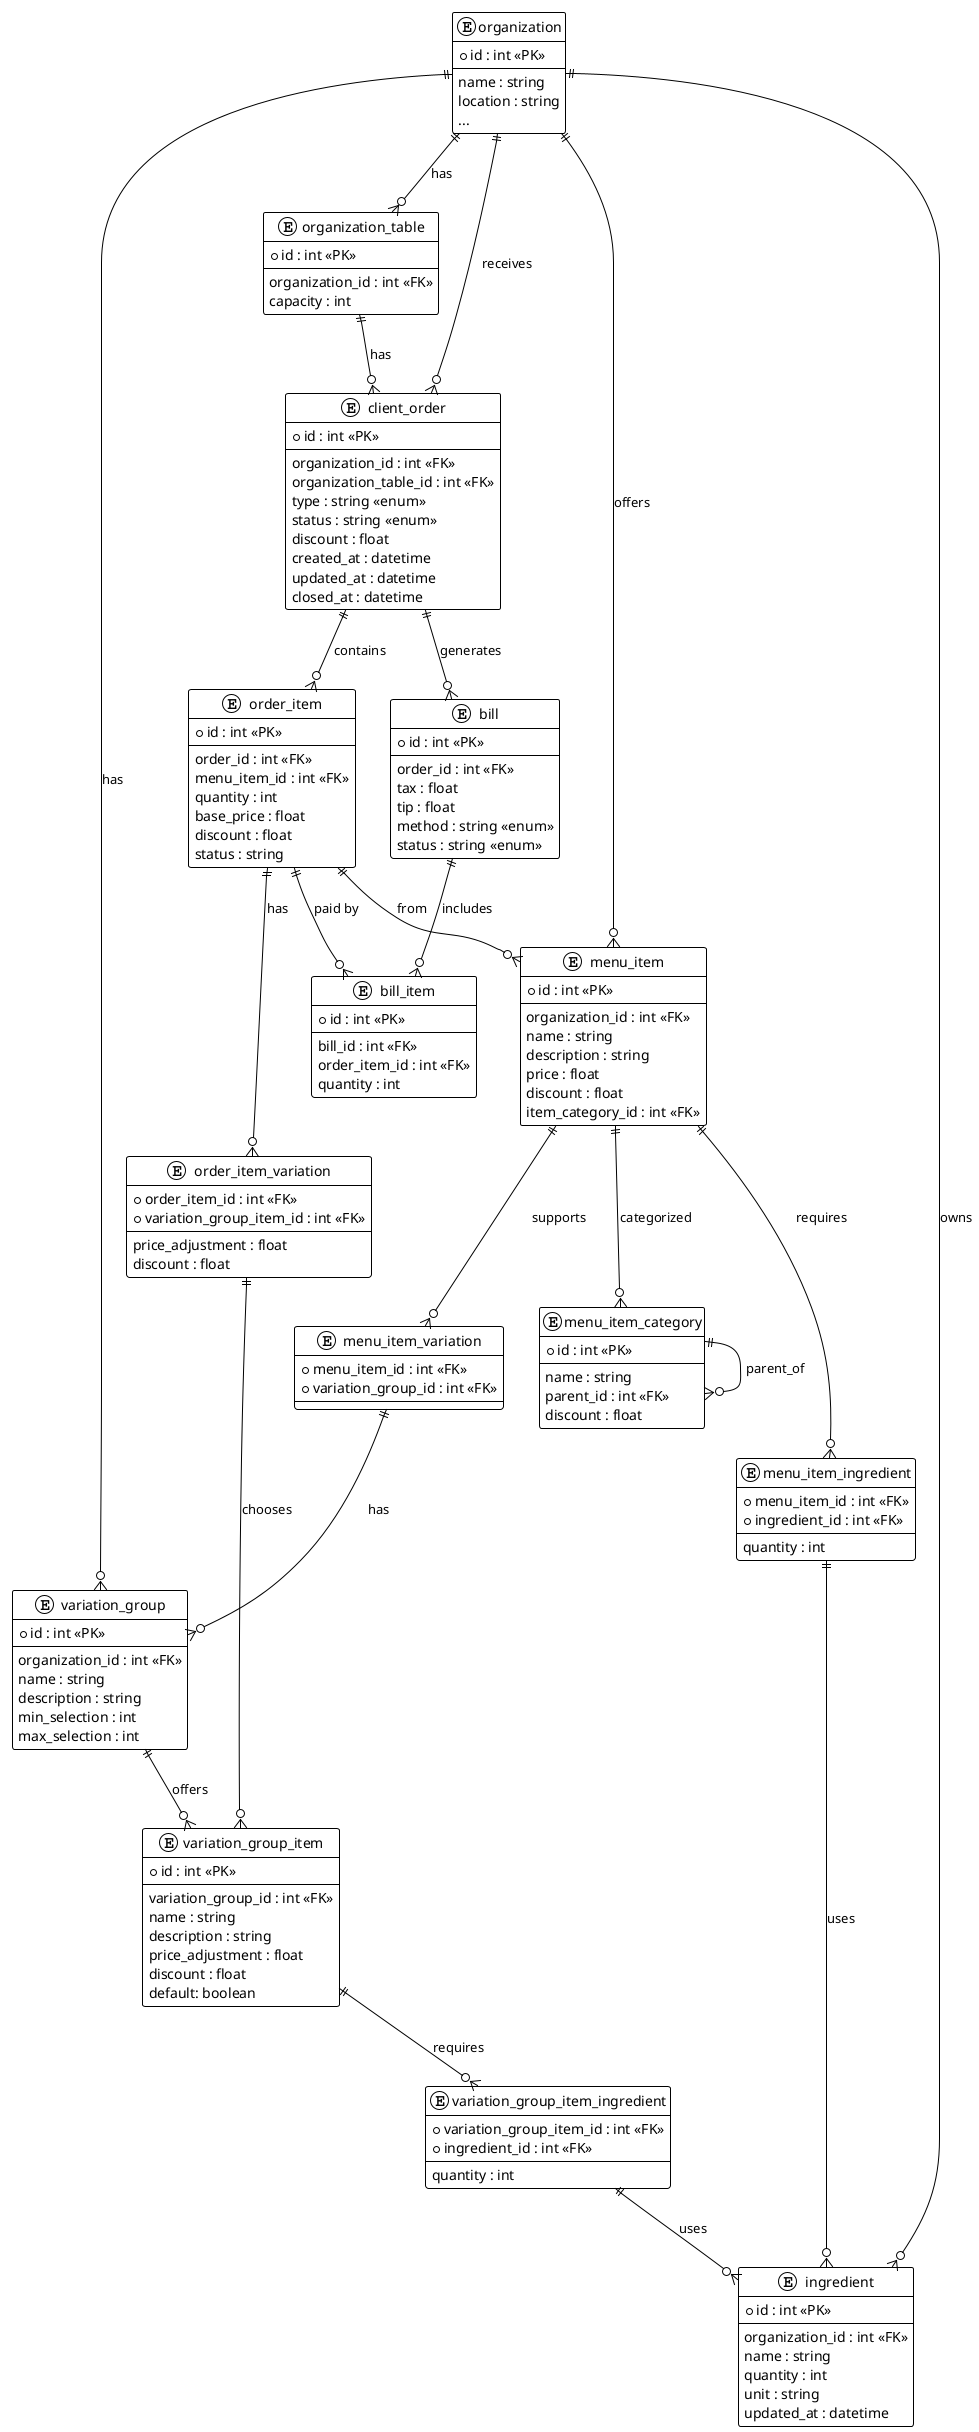 @startuml
!theme plain

entity "organization" as organization {
  *id : int <<PK>>
  --
  name : string
  location : string
  ...
}

entity "organization_table" as organization_table {
  *id : int <<PK>>
  --
  organization_id : int <<FK>>
  capacity : int
}

entity "client_order" as client_order {
  *id : int <<PK>>
  --
  organization_id : int <<FK>>
  organization_table_id : int <<FK>>  /'-- nullable if not dine-in'/
  type : string <<enum>>   /'-- DINE_IN, TAKEAWAY'/
  status : string <<enum>> /'-- PENDING, CONFIRMED, PREPARING, SERVED, CLOSED, CANCELLED'/
  discount : float
  created_at : datetime
  updated_at : datetime
  closed_at : datetime
}

entity "bill" as bill {
  *id : int <<PK>>
  --
  order_id : int <<FK>>
  tax : float
  tip : float
  method : string <<enum>> /'-- CARD, CASH'/
  status : string <<enum>> /' -- OPEN, PAID, PARTIALLY_PAID'/
}

entity "bill_item" as bill_item {
  *id : int <<PK>>
  --
  bill_id : int <<FK>>
  order_item_id : int <<FK>>
  quantity : int
}

entity "order_item" as order_item {
  *id : int <<PK>>
  --
  order_id : int <<FK>>
  menu_item_id : int <<FK>>
  quantity : int
  base_price : float
  discount : float
  status : string
}

entity "order_item_variation" as order_item_variation {
  *order_item_id : int <<FK>>
  *variation_group_item_id : int <<FK>>
  --
  price_adjustment : float
  discount : float
}

entity "menu_item_category" as menu_item_category {
  *id : int <<PK>>
  --
  name : string
  parent_id : int <<FK>>
  discount : float
}

entity "menu_item" as menu_item {
  *id : int <<PK>>
  --
  organization_id : int <<FK>>
  name : string
  description : string
  price : float
  discount : float
  item_category_id : int <<FK>>
}

entity "ingredient" as ingredient {
  *id : int <<PK>>
  --
  organization_id : int <<FK>>
  name : string
  quantity : int
  unit : string
  updated_at : datetime
}

entity "menu_item_ingredient" as menu_item_ingredient {
  *menu_item_id : int <<FK>>
  *ingredient_id : int <<FK>>
  --
  quantity : int
}

entity "variation_group" as variation_group {
  *id : int <<PK>>
  --
  organization_id : int <<FK>>
  name : string
  description : string
  min_selection : int
  max_selection : int
}

entity "variation_group_item" as variation_group_item {
  *id : int <<PK>>
  --
  variation_group_id : int <<FK>>
  name : string
  description : string
  price_adjustment : float
  discount : float
  default: boolean
}

entity "menu_item_variation" as menu_item_variation {
  *menu_item_id : int <<FK>>
  *variation_group_id : int <<FK>>
}

entity "variation_group_item_ingredient" as variation_group_item_ingredient {
  *variation_group_item_id : int <<FK>>
  *ingredient_id : int <<FK>>
  --
  quantity : int
}

' --- Relationships ---
organization ||--o{ organization_table : "has"
organization ||--o{ client_order : "receives"
organization ||--o{ menu_item : "offers"
organization ||--o{ ingredient : "owns"
organization ||--o{ variation_group : "has"

organization_table ||--o{ client_order : "has"

client_order ||--o{ order_item : "contains"
client_order ||--o{ bill : "generates"

order_item ||--o{ order_item_variation : "has"
order_item ||--o{ bill_item : "paid by"
order_item ||--o{ menu_item : "from"

order_item_variation ||--o{ variation_group_item : "chooses"

bill ||--o{ bill_item : "includes"

menu_item ||--o{ menu_item_ingredient : "requires"
menu_item ||--o{ menu_item_variation : "supports"
menu_item ||--o{ menu_item_category : "categorized"

menu_item_variation ||--o{ variation_group : "has"

menu_item_category ||--o{ menu_item_category : "parent_of"

menu_item_ingredient ||--o{ ingredient : "uses"

variation_group ||--o{ variation_group_item : "offers"
variation_group_item ||--o{ variation_group_item_ingredient : "requires"
variation_group_item_ingredient ||--o{ ingredient : "uses"

@enduml
